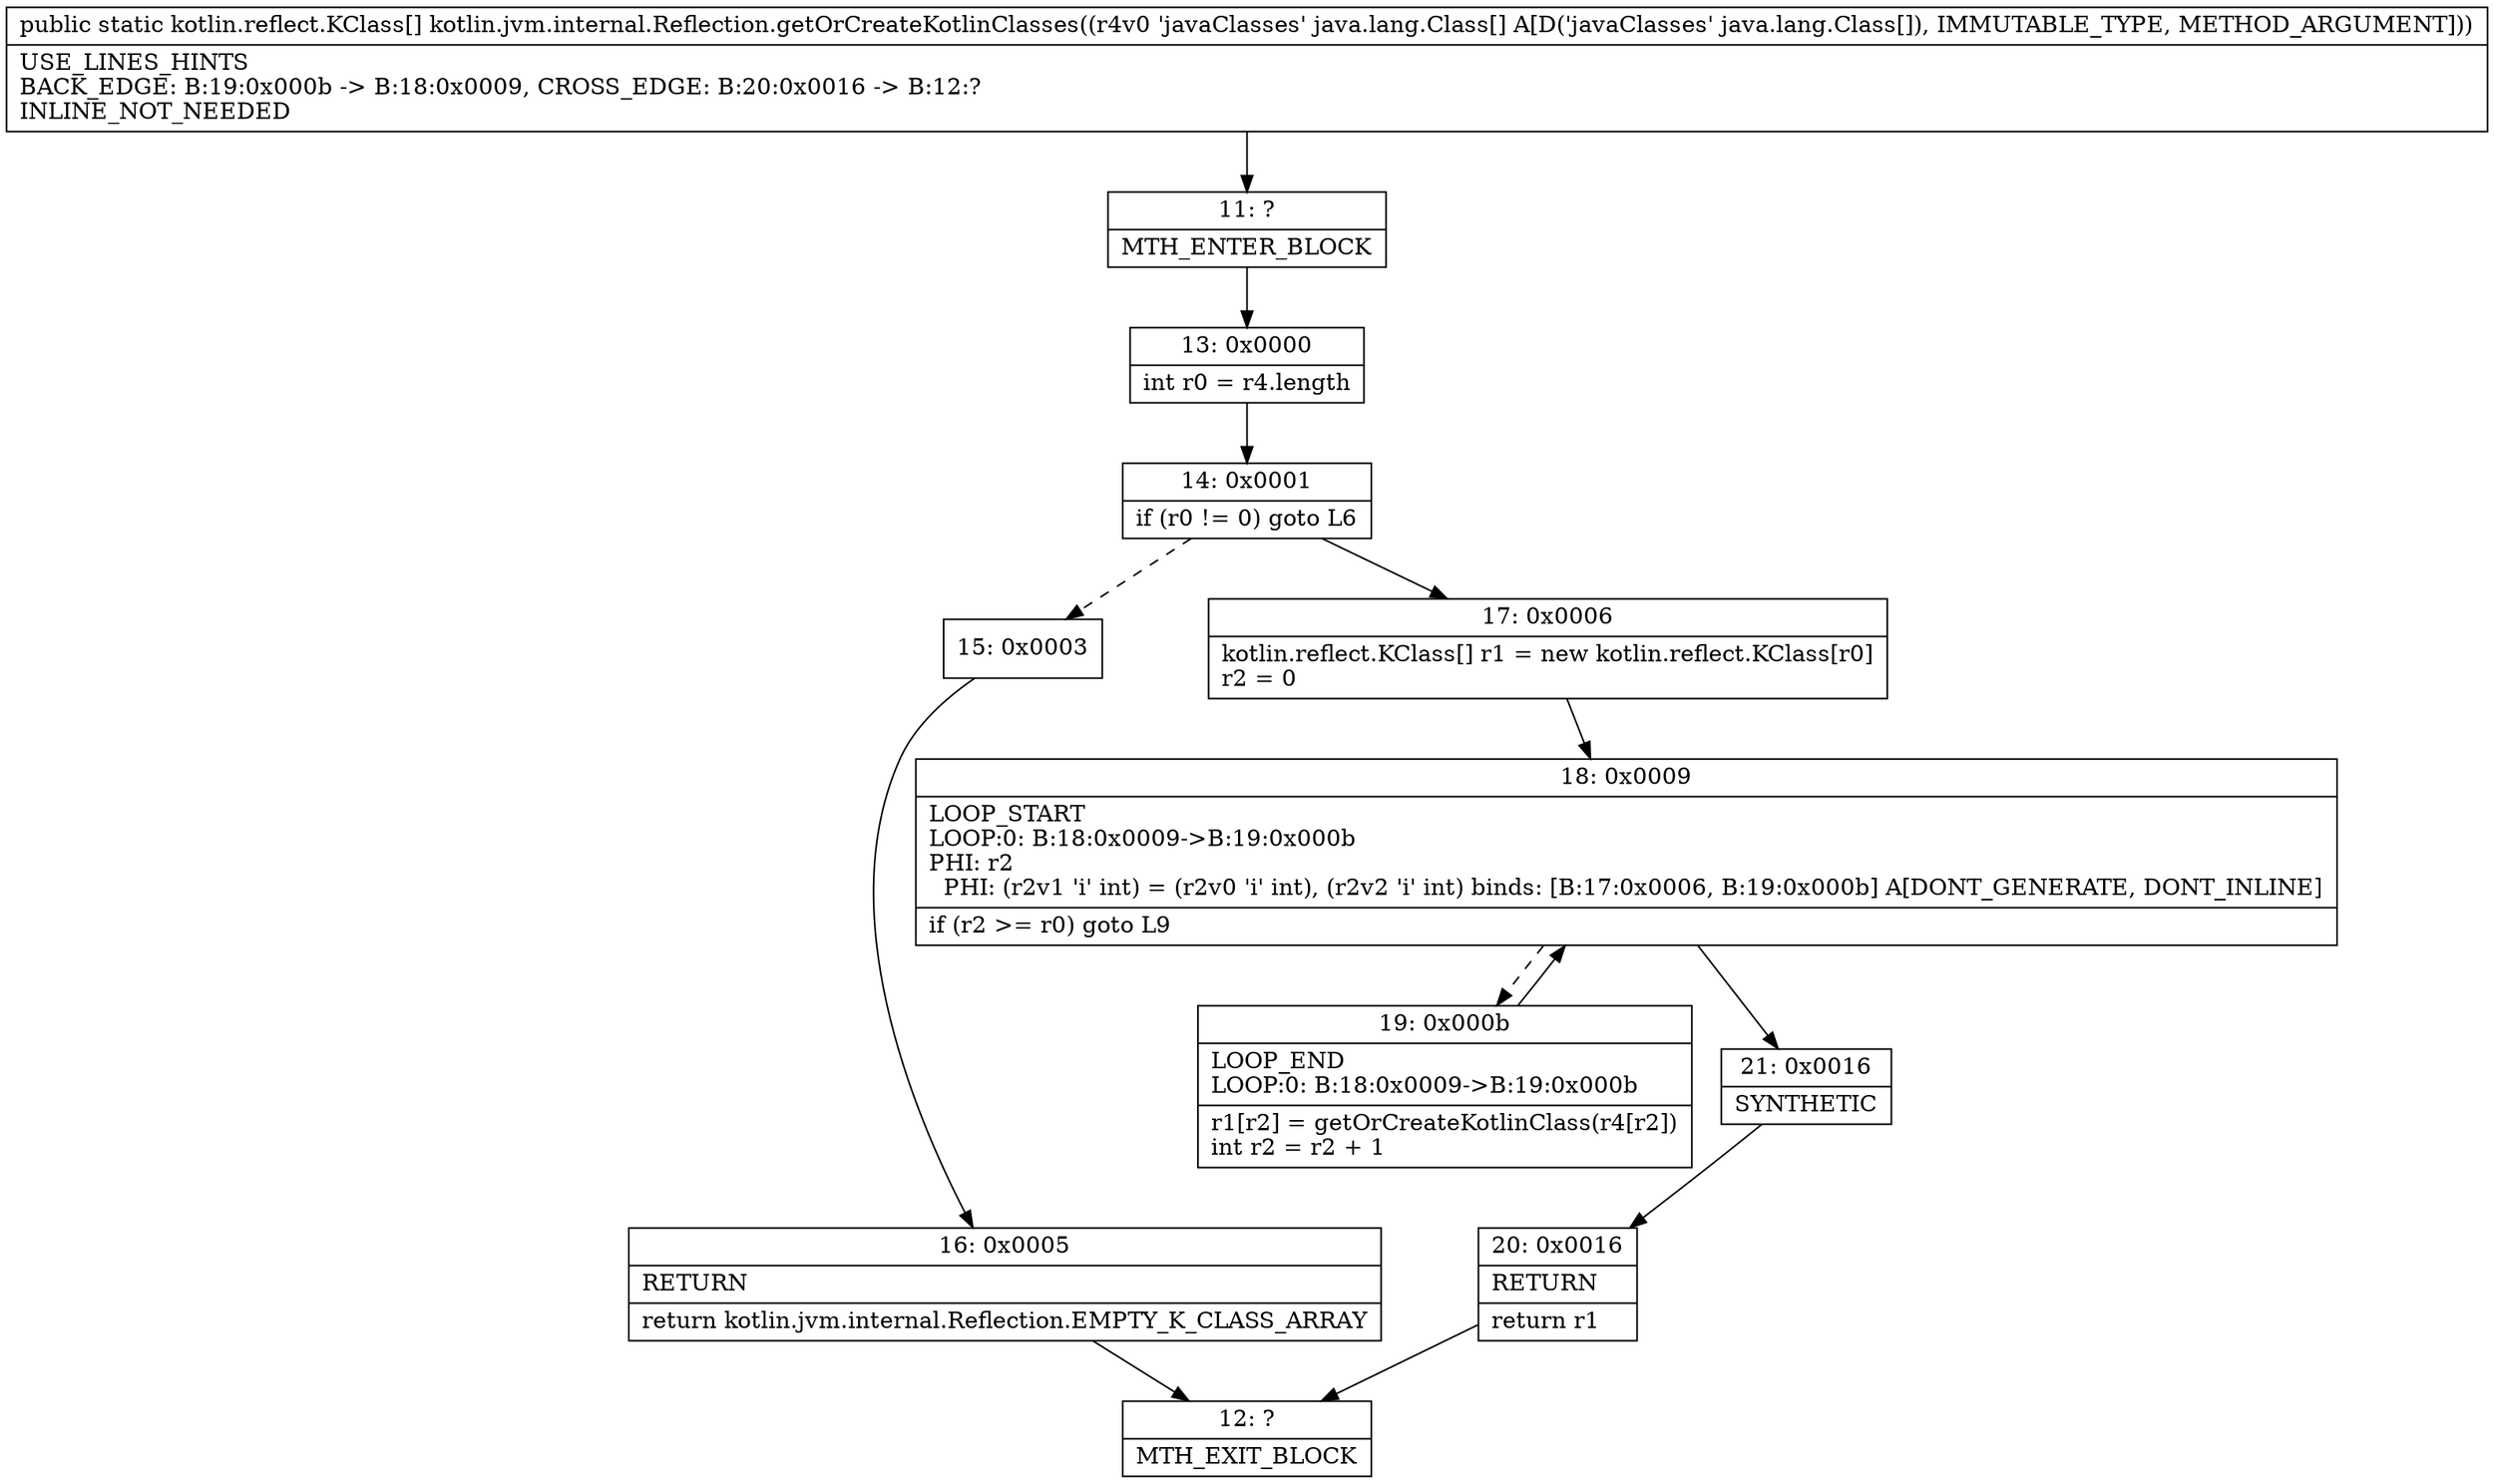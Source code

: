 digraph "CFG forkotlin.jvm.internal.Reflection.getOrCreateKotlinClasses([Ljava\/lang\/Class;)[Lkotlin\/reflect\/KClass;" {
Node_11 [shape=record,label="{11\:\ ?|MTH_ENTER_BLOCK\l}"];
Node_13 [shape=record,label="{13\:\ 0x0000|int r0 = r4.length\l}"];
Node_14 [shape=record,label="{14\:\ 0x0001|if (r0 != 0) goto L6\l}"];
Node_15 [shape=record,label="{15\:\ 0x0003}"];
Node_16 [shape=record,label="{16\:\ 0x0005|RETURN\l|return kotlin.jvm.internal.Reflection.EMPTY_K_CLASS_ARRAY\l}"];
Node_12 [shape=record,label="{12\:\ ?|MTH_EXIT_BLOCK\l}"];
Node_17 [shape=record,label="{17\:\ 0x0006|kotlin.reflect.KClass[] r1 = new kotlin.reflect.KClass[r0]\lr2 = 0\l}"];
Node_18 [shape=record,label="{18\:\ 0x0009|LOOP_START\lLOOP:0: B:18:0x0009\-\>B:19:0x000b\lPHI: r2 \l  PHI: (r2v1 'i' int) = (r2v0 'i' int), (r2v2 'i' int) binds: [B:17:0x0006, B:19:0x000b] A[DONT_GENERATE, DONT_INLINE]\l|if (r2 \>= r0) goto L9\l}"];
Node_19 [shape=record,label="{19\:\ 0x000b|LOOP_END\lLOOP:0: B:18:0x0009\-\>B:19:0x000b\l|r1[r2] = getOrCreateKotlinClass(r4[r2])\lint r2 = r2 + 1\l}"];
Node_21 [shape=record,label="{21\:\ 0x0016|SYNTHETIC\l}"];
Node_20 [shape=record,label="{20\:\ 0x0016|RETURN\l|return r1\l}"];
MethodNode[shape=record,label="{public static kotlin.reflect.KClass[] kotlin.jvm.internal.Reflection.getOrCreateKotlinClasses((r4v0 'javaClasses' java.lang.Class[] A[D('javaClasses' java.lang.Class[]), IMMUTABLE_TYPE, METHOD_ARGUMENT]))  | USE_LINES_HINTS\lBACK_EDGE: B:19:0x000b \-\> B:18:0x0009, CROSS_EDGE: B:20:0x0016 \-\> B:12:?\lINLINE_NOT_NEEDED\l}"];
MethodNode -> Node_11;Node_11 -> Node_13;
Node_13 -> Node_14;
Node_14 -> Node_15[style=dashed];
Node_14 -> Node_17;
Node_15 -> Node_16;
Node_16 -> Node_12;
Node_17 -> Node_18;
Node_18 -> Node_19[style=dashed];
Node_18 -> Node_21;
Node_19 -> Node_18;
Node_21 -> Node_20;
Node_20 -> Node_12;
}

